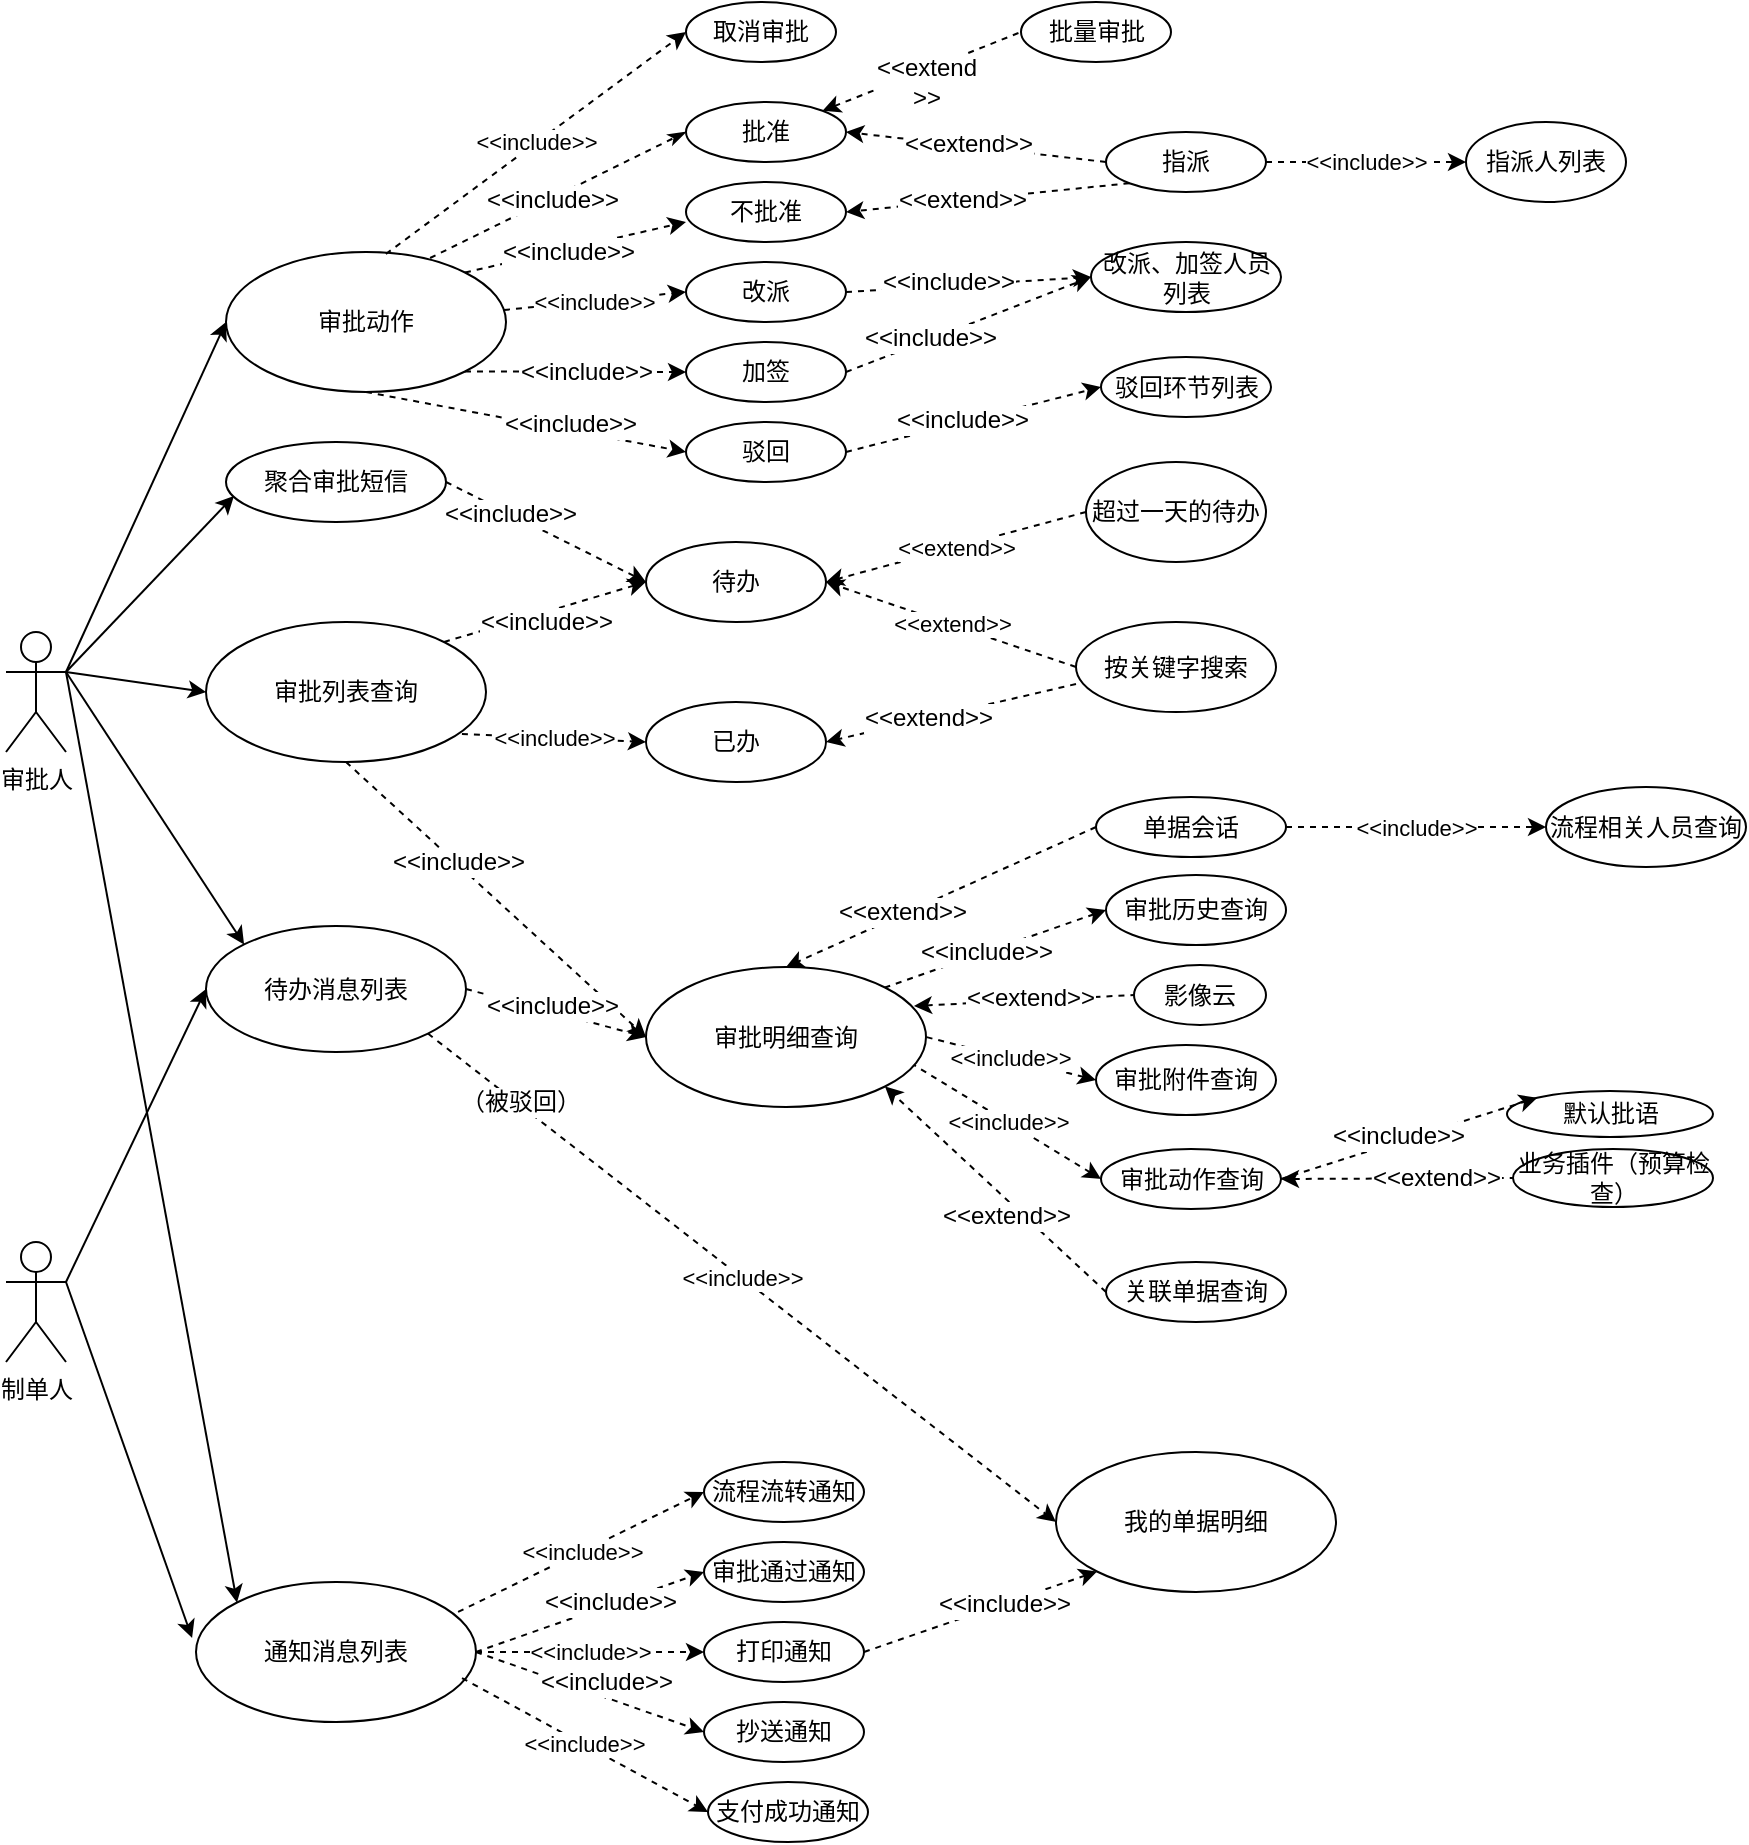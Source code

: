 <mxfile version="10.9.2" type="github"><diagram id="UgguKXTJ0CuWXtZt0lWa" name="ç¬¬ 1 é¡µ"><mxGraphModel dx="871" dy="521" grid="1" gridSize="10" guides="1" tooltips="1" connect="1" arrows="1" fold="1" page="1" pageScale="1" pageWidth="1169" pageHeight="1654" math="0" shadow="0"><root><mxCell id="0"/><mxCell id="1" parent="0"/><mxCell id="1ihIOpJyxMMIVVrJ6Hi1-26" value="审批人" style="shape=umlActor;verticalLabelPosition=bottom;labelBackgroundColor=#ffffff;verticalAlign=top;html=1;" parent="1" vertex="1"><mxGeometry x="215" y="525" width="30" height="60" as="geometry"/></mxCell><mxCell id="1ihIOpJyxMMIVVrJ6Hi1-27" value="审批动作&lt;br&gt;" style="ellipse;whiteSpace=wrap;html=1;" parent="1" vertex="1"><mxGeometry x="325" y="335" width="140" height="70" as="geometry"/></mxCell><mxCell id="1ihIOpJyxMMIVVrJ6Hi1-32" value="批准&lt;br&gt;" style="ellipse;whiteSpace=wrap;html=1;" parent="1" vertex="1"><mxGeometry x="555" y="260" width="80" height="30" as="geometry"/></mxCell><mxCell id="1ihIOpJyxMMIVVrJ6Hi1-36" value="不批准&lt;br&gt;" style="ellipse;whiteSpace=wrap;html=1;" parent="1" vertex="1"><mxGeometry x="555" y="300" width="80" height="30" as="geometry"/></mxCell><mxCell id="1ihIOpJyxMMIVVrJ6Hi1-37" value="改派&lt;br&gt;" style="ellipse;whiteSpace=wrap;html=1;" parent="1" vertex="1"><mxGeometry x="555" y="340" width="80" height="30" as="geometry"/></mxCell><mxCell id="1ihIOpJyxMMIVVrJ6Hi1-38" value="加签&lt;br&gt;" style="ellipse;whiteSpace=wrap;html=1;" parent="1" vertex="1"><mxGeometry x="555" y="380" width="80" height="30" as="geometry"/></mxCell><mxCell id="1ihIOpJyxMMIVVrJ6Hi1-39" value="驳回&lt;br&gt;" style="ellipse;whiteSpace=wrap;html=1;" parent="1" vertex="1"><mxGeometry x="555" y="420" width="80" height="30" as="geometry"/></mxCell><mxCell id="1ihIOpJyxMMIVVrJ6Hi1-46" value="" style="endArrow=classic;html=1;strokeColor=#000000;entryX=0;entryY=0.5;entryDx=0;entryDy=0;exitX=1;exitY=0.333;exitDx=0;exitDy=0;exitPerimeter=0;" parent="1" source="1ihIOpJyxMMIVVrJ6Hi1-26" target="1ihIOpJyxMMIVVrJ6Hi1-27" edge="1"><mxGeometry width="50" height="50" relative="1" as="geometry"><mxPoint x="245" y="450" as="sourcePoint"/><mxPoint x="345" y="340" as="targetPoint"/></mxGeometry></mxCell><mxCell id="1ihIOpJyxMMIVVrJ6Hi1-48" value="" style="endArrow=classicThin;dashed=1;html=1;strokeColor=#000000;exitX=0.729;exitY=0.043;exitDx=0;exitDy=0;exitPerimeter=0;entryX=0;entryY=0.5;entryDx=0;entryDy=0;endFill=1;" parent="1" source="1ihIOpJyxMMIVVrJ6Hi1-27" target="1ihIOpJyxMMIVVrJ6Hi1-32" edge="1"><mxGeometry width="50" height="50" relative="1" as="geometry"><mxPoint x="485" y="325" as="sourcePoint"/><mxPoint x="535" y="275" as="targetPoint"/></mxGeometry></mxCell><mxCell id="1ihIOpJyxMMIVVrJ6Hi1-49" value="&amp;lt;&amp;lt;include&amp;gt;&amp;gt;" style="text;html=1;resizable=0;points=[];align=center;verticalAlign=middle;labelBackgroundColor=#ffffff;" parent="1ihIOpJyxMMIVVrJ6Hi1-48" vertex="1" connectable="0"><mxGeometry x="-0.054" y="-1" relative="1" as="geometry"><mxPoint as="offset"/></mxGeometry></mxCell><mxCell id="1ihIOpJyxMMIVVrJ6Hi1-53" value="" style="endArrow=classic;dashed=1;html=1;strokeColor=#000000;exitX=1;exitY=0;exitDx=0;exitDy=0;endFill=1;" parent="1" source="1ihIOpJyxMMIVVrJ6Hi1-27" edge="1"><mxGeometry width="50" height="50" relative="1" as="geometry"><mxPoint x="505" y="370" as="sourcePoint"/><mxPoint x="555" y="320" as="targetPoint"/></mxGeometry></mxCell><mxCell id="1ihIOpJyxMMIVVrJ6Hi1-54" value="&amp;lt;&amp;lt;include&amp;gt;&amp;gt;" style="text;html=1;resizable=0;points=[];align=center;verticalAlign=middle;labelBackgroundColor=#ffffff;" parent="1ihIOpJyxMMIVVrJ6Hi1-53" vertex="1" connectable="0"><mxGeometry x="-0.073" y="-1" relative="1" as="geometry"><mxPoint as="offset"/></mxGeometry></mxCell><mxCell id="1ihIOpJyxMMIVVrJ6Hi1-55" value="&lt;span&gt;&amp;lt;&amp;lt;include&amp;gt;&amp;gt;&lt;/span&gt;" style="endArrow=classic;dashed=1;html=1;strokeColor=#000000;exitX=0.993;exitY=0.414;exitDx=0;exitDy=0;exitPerimeter=0;entryX=0;entryY=0.5;entryDx=0;entryDy=0;entryPerimeter=0;endFill=1;" parent="1" source="1ihIOpJyxMMIVVrJ6Hi1-27" target="1ihIOpJyxMMIVVrJ6Hi1-37" edge="1"><mxGeometry width="50" height="50" relative="1" as="geometry"><mxPoint x="485" y="395" as="sourcePoint"/><mxPoint x="535" y="345" as="targetPoint"/></mxGeometry></mxCell><mxCell id="1ihIOpJyxMMIVVrJ6Hi1-57" value="" style="endArrow=classic;dashed=1;html=1;strokeColor=#000000;exitX=1;exitY=1;exitDx=0;exitDy=0;entryX=0;entryY=0.5;entryDx=0;entryDy=0;endFill=1;" parent="1" source="1ihIOpJyxMMIVVrJ6Hi1-27" target="1ihIOpJyxMMIVVrJ6Hi1-38" edge="1"><mxGeometry width="50" height="50" relative="1" as="geometry"><mxPoint x="485" y="430" as="sourcePoint"/><mxPoint x="535" y="380" as="targetPoint"/></mxGeometry></mxCell><mxCell id="1ihIOpJyxMMIVVrJ6Hi1-58" value="&amp;lt;&amp;lt;include&amp;gt;&amp;gt;" style="text;html=1;resizable=0;points=[];align=center;verticalAlign=middle;labelBackgroundColor=#ffffff;" parent="1ihIOpJyxMMIVVrJ6Hi1-57" vertex="1" connectable="0"><mxGeometry x="0.369" y="4" relative="1" as="geometry"><mxPoint x="-15" y="4" as="offset"/></mxGeometry></mxCell><mxCell id="1ihIOpJyxMMIVVrJ6Hi1-60" value="" style="endArrow=classic;dashed=1;html=1;strokeColor=#000000;exitX=0.5;exitY=1;exitDx=0;exitDy=0;entryX=0;entryY=0.5;entryDx=0;entryDy=0;endFill=1;" parent="1" source="1ihIOpJyxMMIVVrJ6Hi1-27" target="1ihIOpJyxMMIVVrJ6Hi1-39" edge="1"><mxGeometry width="50" height="50" relative="1" as="geometry"><mxPoint x="465" y="470" as="sourcePoint"/><mxPoint x="515" y="420" as="targetPoint"/></mxGeometry></mxCell><mxCell id="1ihIOpJyxMMIVVrJ6Hi1-61" value="&amp;lt;&amp;lt;include&amp;gt;&amp;gt;" style="text;html=1;resizable=0;points=[];align=center;verticalAlign=middle;labelBackgroundColor=#ffffff;" parent="1ihIOpJyxMMIVVrJ6Hi1-60" vertex="1" connectable="0"><mxGeometry x="0.268" y="3" relative="1" as="geometry"><mxPoint as="offset"/></mxGeometry></mxCell><mxCell id="1ihIOpJyxMMIVVrJ6Hi1-62" value="指派&lt;br&gt;" style="ellipse;whiteSpace=wrap;html=1;" parent="1" vertex="1"><mxGeometry x="765" y="275" width="80" height="30" as="geometry"/></mxCell><mxCell id="1ihIOpJyxMMIVVrJ6Hi1-65" value="" style="endArrow=classic;dashed=1;html=1;strokeColor=#000000;entryX=1;entryY=0.5;entryDx=0;entryDy=0;exitX=0;exitY=0.5;exitDx=0;exitDy=0;endFill=1;" parent="1" source="1ihIOpJyxMMIVVrJ6Hi1-62" target="1ihIOpJyxMMIVVrJ6Hi1-32" edge="1"><mxGeometry width="50" height="50" relative="1" as="geometry"><mxPoint x="675" y="330" as="sourcePoint"/><mxPoint x="725" y="280" as="targetPoint"/></mxGeometry></mxCell><mxCell id="1ihIOpJyxMMIVVrJ6Hi1-66" value="&amp;lt;&amp;lt;extend&amp;gt;&amp;gt;" style="text;html=1;resizable=0;points=[];align=center;verticalAlign=middle;labelBackgroundColor=#ffffff;" parent="1ihIOpJyxMMIVVrJ6Hi1-65" vertex="1" connectable="0"><mxGeometry x="0.063" y="-1" relative="1" as="geometry"><mxPoint as="offset"/></mxGeometry></mxCell><mxCell id="1ihIOpJyxMMIVVrJ6Hi1-67" value="" style="endArrow=classic;dashed=1;html=1;strokeColor=#000000;entryX=1;entryY=0.5;entryDx=0;entryDy=0;exitX=0;exitY=1;exitDx=0;exitDy=0;endFill=1;" parent="1" source="1ihIOpJyxMMIVVrJ6Hi1-62" target="1ihIOpJyxMMIVVrJ6Hi1-36" edge="1"><mxGeometry width="50" height="50" relative="1" as="geometry"><mxPoint x="735" y="430" as="sourcePoint"/><mxPoint x="785" y="380" as="targetPoint"/></mxGeometry></mxCell><mxCell id="1ihIOpJyxMMIVVrJ6Hi1-68" value="&amp;lt;&amp;lt;extend&amp;gt;&amp;gt;" style="text;html=1;resizable=0;points=[];align=center;verticalAlign=middle;labelBackgroundColor=#ffffff;" parent="1ihIOpJyxMMIVVrJ6Hi1-67" vertex="1" connectable="0"><mxGeometry x="0.183" relative="1" as="geometry"><mxPoint as="offset"/></mxGeometry></mxCell><mxCell id="1ihIOpJyxMMIVVrJ6Hi1-69" value="审批列表查询" style="ellipse;whiteSpace=wrap;html=1;" parent="1" vertex="1"><mxGeometry x="315" y="520" width="140" height="70" as="geometry"/></mxCell><mxCell id="1ihIOpJyxMMIVVrJ6Hi1-70" value="审批明细查询" style="ellipse;whiteSpace=wrap;html=1;" parent="1" vertex="1"><mxGeometry x="535" y="692.5" width="140" height="70" as="geometry"/></mxCell><mxCell id="1ihIOpJyxMMIVVrJ6Hi1-71" value="审批历史查询" style="ellipse;whiteSpace=wrap;html=1;" parent="1" vertex="1"><mxGeometry x="765" y="646.5" width="90" height="35" as="geometry"/></mxCell><mxCell id="1ihIOpJyxMMIVVrJ6Hi1-72" value="审批附件查询" style="ellipse;whiteSpace=wrap;html=1;" parent="1" vertex="1"><mxGeometry x="760" y="731.5" width="90" height="35" as="geometry"/></mxCell><mxCell id="1ihIOpJyxMMIVVrJ6Hi1-73" value="审批动作查询" style="ellipse;whiteSpace=wrap;html=1;" parent="1" vertex="1"><mxGeometry x="762.5" y="783.5" width="90" height="30" as="geometry"/></mxCell><mxCell id="1ihIOpJyxMMIVVrJ6Hi1-74" value="" style="endArrow=classic;html=1;strokeColor=#000000;entryX=0;entryY=0.5;entryDx=0;entryDy=0;exitX=1;exitY=0.333;exitDx=0;exitDy=0;exitPerimeter=0;" parent="1" source="1ihIOpJyxMMIVVrJ6Hi1-26" target="1ihIOpJyxMMIVVrJ6Hi1-69" edge="1"><mxGeometry width="50" height="50" relative="1" as="geometry"><mxPoint x="245" y="550" as="sourcePoint"/><mxPoint x="315" y="460" as="targetPoint"/></mxGeometry></mxCell><mxCell id="1ihIOpJyxMMIVVrJ6Hi1-77" value="" style="endArrow=none;dashed=1;html=1;strokeColor=#000000;entryX=1;entryY=0;entryDx=0;entryDy=0;exitX=0;exitY=0.5;exitDx=0;exitDy=0;endFill=0;startArrow=classic;startFill=1;" parent="1" source="1ihIOpJyxMMIVVrJ6Hi1-71" target="1ihIOpJyxMMIVVrJ6Hi1-70" edge="1"><mxGeometry width="50" height="50" relative="1" as="geometry"><mxPoint x="705" y="742.5" as="sourcePoint"/><mxPoint x="755" y="692.5" as="targetPoint"/></mxGeometry></mxCell><mxCell id="1ihIOpJyxMMIVVrJ6Hi1-78" value="&amp;lt;&amp;lt;include&amp;gt;&amp;gt;" style="text;html=1;resizable=0;points=[];align=center;verticalAlign=middle;labelBackgroundColor=#ffffff;" parent="1ihIOpJyxMMIVVrJ6Hi1-77" vertex="1" connectable="0"><mxGeometry x="-0.354" y="-1" relative="1" as="geometry"><mxPoint x="-24" y="9" as="offset"/></mxGeometry></mxCell><mxCell id="1ihIOpJyxMMIVVrJ6Hi1-79" value="&amp;lt;&amp;lt;include&amp;gt;&amp;gt;" style="endArrow=none;dashed=1;html=1;strokeColor=#000000;entryX=1;entryY=0.5;entryDx=0;entryDy=0;exitX=0;exitY=0.5;exitDx=0;exitDy=0;endFill=0;startArrow=classic;startFill=1;" parent="1" source="1ihIOpJyxMMIVVrJ6Hi1-72" target="1ihIOpJyxMMIVVrJ6Hi1-70" edge="1"><mxGeometry width="50" height="50" relative="1" as="geometry"><mxPoint x="715" y="822.5" as="sourcePoint"/><mxPoint x="765" y="772.5" as="targetPoint"/></mxGeometry></mxCell><mxCell id="1ihIOpJyxMMIVVrJ6Hi1-80" value="&amp;lt;&amp;lt;include&amp;gt;&amp;gt;" style="endArrow=none;dashed=1;html=1;strokeColor=#000000;entryX=0.957;entryY=0.7;entryDx=0;entryDy=0;entryPerimeter=0;exitX=0;exitY=0.5;exitDx=0;exitDy=0;endFill=0;startArrow=classic;startFill=1;" parent="1" source="1ihIOpJyxMMIVVrJ6Hi1-73" target="1ihIOpJyxMMIVVrJ6Hi1-70" edge="1"><mxGeometry width="50" height="50" relative="1" as="geometry"><mxPoint x="685" y="812.5" as="sourcePoint"/><mxPoint x="735" y="762.5" as="targetPoint"/></mxGeometry></mxCell><mxCell id="1ihIOpJyxMMIVVrJ6Hi1-81" value="待办" style="ellipse;whiteSpace=wrap;html=1;" parent="1" vertex="1"><mxGeometry x="535" y="480" width="90" height="40" as="geometry"/></mxCell><mxCell id="1ihIOpJyxMMIVVrJ6Hi1-82" value="已办" style="ellipse;whiteSpace=wrap;html=1;" parent="1" vertex="1"><mxGeometry x="535" y="560" width="90" height="40" as="geometry"/></mxCell><mxCell id="1ihIOpJyxMMIVVrJ6Hi1-84" value="" style="endArrow=classic;dashed=1;html=1;strokeColor=#000000;entryX=0;entryY=0.5;entryDx=0;entryDy=0;endFill=1;" parent="1" target="1ihIOpJyxMMIVVrJ6Hi1-81" edge="1"><mxGeometry width="50" height="50" relative="1" as="geometry"><mxPoint x="434" y="530" as="sourcePoint"/><mxPoint x="515" y="510" as="targetPoint"/></mxGeometry></mxCell><mxCell id="1ihIOpJyxMMIVVrJ6Hi1-85" value="&amp;lt;&amp;lt;include&amp;gt;&amp;gt;" style="text;html=1;resizable=0;points=[];align=center;verticalAlign=middle;labelBackgroundColor=#ffffff;" parent="1ihIOpJyxMMIVVrJ6Hi1-84" vertex="1" connectable="0"><mxGeometry x="0.207" relative="1" as="geometry"><mxPoint x="-10.5" y="8" as="offset"/></mxGeometry></mxCell><mxCell id="1ihIOpJyxMMIVVrJ6Hi1-86" value="&amp;lt;&amp;lt;include&amp;gt;&amp;gt;" style="endArrow=classic;dashed=1;html=1;strokeColor=#000000;entryX=0;entryY=0.5;entryDx=0;entryDy=0;exitX=0.914;exitY=0.8;exitDx=0;exitDy=0;exitPerimeter=0;endFill=1;" parent="1" source="1ihIOpJyxMMIVVrJ6Hi1-69" target="1ihIOpJyxMMIVVrJ6Hi1-82" edge="1"><mxGeometry width="50" height="50" relative="1" as="geometry"><mxPoint x="455" y="620" as="sourcePoint"/><mxPoint x="505" y="570" as="targetPoint"/></mxGeometry></mxCell><mxCell id="1ihIOpJyxMMIVVrJ6Hi1-87" value="超过一天的待办" style="ellipse;whiteSpace=wrap;html=1;" parent="1" vertex="1"><mxGeometry x="755" y="440" width="90" height="50" as="geometry"/></mxCell><mxCell id="1ihIOpJyxMMIVVrJ6Hi1-88" value="&amp;lt;&amp;lt;extend&amp;gt;&amp;gt;" style="endArrow=classic;dashed=1;html=1;strokeColor=#000000;entryX=1;entryY=0.5;entryDx=0;entryDy=0;exitX=0;exitY=0.5;exitDx=0;exitDy=0;endFill=1;" parent="1" source="1ihIOpJyxMMIVVrJ6Hi1-87" target="1ihIOpJyxMMIVVrJ6Hi1-81" edge="1"><mxGeometry width="50" height="50" relative="1" as="geometry"><mxPoint x="635" y="530" as="sourcePoint"/><mxPoint x="685" y="480" as="targetPoint"/></mxGeometry></mxCell><mxCell id="1ihIOpJyxMMIVVrJ6Hi1-89" value="按关键字搜索" style="ellipse;whiteSpace=wrap;html=1;" parent="1" vertex="1"><mxGeometry x="750" y="520" width="100" height="45" as="geometry"/></mxCell><mxCell id="1ihIOpJyxMMIVVrJ6Hi1-90" value="&amp;lt;&amp;lt;extend&amp;gt;&amp;gt;" style="endArrow=classic;dashed=1;html=1;strokeColor=#000000;entryX=1;entryY=0.5;entryDx=0;entryDy=0;exitX=0;exitY=0.5;exitDx=0;exitDy=0;endFill=1;" parent="1" source="1ihIOpJyxMMIVVrJ6Hi1-89" target="1ihIOpJyxMMIVVrJ6Hi1-81" edge="1"><mxGeometry width="50" height="50" relative="1" as="geometry"><mxPoint x="665" y="590" as="sourcePoint"/><mxPoint x="715" y="540" as="targetPoint"/></mxGeometry></mxCell><mxCell id="1ihIOpJyxMMIVVrJ6Hi1-91" value="" style="endArrow=classic;dashed=1;html=1;strokeColor=#000000;entryX=1;entryY=0.5;entryDx=0;entryDy=0;exitX=0;exitY=0.689;exitDx=0;exitDy=0;exitPerimeter=0;endFill=1;" parent="1" source="1ihIOpJyxMMIVVrJ6Hi1-89" target="1ihIOpJyxMMIVVrJ6Hi1-82" edge="1"><mxGeometry width="50" height="50" relative="1" as="geometry"><mxPoint x="675" y="610" as="sourcePoint"/><mxPoint x="725" y="560" as="targetPoint"/></mxGeometry></mxCell><mxCell id="1ihIOpJyxMMIVVrJ6Hi1-92" value="&amp;lt;&amp;lt;extend&amp;gt;&amp;gt;" style="text;html=1;resizable=0;points=[];align=center;verticalAlign=middle;labelBackgroundColor=#ffffff;" parent="1ihIOpJyxMMIVVrJ6Hi1-91" vertex="1" connectable="0"><mxGeometry x="0.195" y="-1" relative="1" as="geometry"><mxPoint as="offset"/></mxGeometry></mxCell><mxCell id="1ihIOpJyxMMIVVrJ6Hi1-93" value="关联单据查询" style="ellipse;whiteSpace=wrap;html=1;" parent="1" vertex="1"><mxGeometry x="765" y="840" width="90" height="30" as="geometry"/></mxCell><mxCell id="1ihIOpJyxMMIVVrJ6Hi1-94" value="" style="endArrow=classic;dashed=1;html=1;strokeColor=#000000;entryX=1;entryY=1;entryDx=0;entryDy=0;exitX=0;exitY=0.5;exitDx=0;exitDy=0;endFill=1;" parent="1" source="1ihIOpJyxMMIVVrJ6Hi1-93" target="1ihIOpJyxMMIVVrJ6Hi1-70" edge="1"><mxGeometry width="50" height="50" relative="1" as="geometry"><mxPoint x="675" y="827.5" as="sourcePoint"/><mxPoint x="725" y="777.5" as="targetPoint"/></mxGeometry></mxCell><mxCell id="1ihIOpJyxMMIVVrJ6Hi1-95" value="&amp;lt;&amp;lt;extend&amp;gt;&amp;gt;" style="text;html=1;resizable=0;points=[];align=center;verticalAlign=middle;labelBackgroundColor=#ffffff;" parent="1ihIOpJyxMMIVVrJ6Hi1-94" vertex="1" connectable="0"><mxGeometry x="-0.39" relative="1" as="geometry"><mxPoint x="-16.5" y="-7" as="offset"/></mxGeometry></mxCell><mxCell id="1ihIOpJyxMMIVVrJ6Hi1-96" value="单据会话" style="ellipse;whiteSpace=wrap;html=1;" parent="1" vertex="1"><mxGeometry x="760" y="607.5" width="95" height="30" as="geometry"/></mxCell><mxCell id="1ihIOpJyxMMIVVrJ6Hi1-97" value="" style="endArrow=classic;dashed=1;html=1;strokeColor=#000000;entryX=0.5;entryY=0;entryDx=0;entryDy=0;exitX=0;exitY=0.5;exitDx=0;exitDy=0;endFill=1;" parent="1" source="1ihIOpJyxMMIVVrJ6Hi1-96" target="1ihIOpJyxMMIVVrJ6Hi1-70" edge="1"><mxGeometry width="50" height="50" relative="1" as="geometry"><mxPoint x="675" y="657.5" as="sourcePoint"/><mxPoint x="725" y="607.5" as="targetPoint"/></mxGeometry></mxCell><mxCell id="1ihIOpJyxMMIVVrJ6Hi1-98" value="&amp;lt;&amp;lt;extend&amp;gt;&amp;gt;" style="text;html=1;resizable=0;points=[];align=center;verticalAlign=middle;labelBackgroundColor=#ffffff;" parent="1ihIOpJyxMMIVVrJ6Hi1-97" vertex="1" connectable="0"><mxGeometry x="0.248" y="-1" relative="1" as="geometry"><mxPoint as="offset"/></mxGeometry></mxCell><mxCell id="1ihIOpJyxMMIVVrJ6Hi1-99" value="制单人" style="shape=umlActor;verticalLabelPosition=bottom;labelBackgroundColor=#ffffff;verticalAlign=top;html=1;" parent="1" vertex="1"><mxGeometry x="215" y="830" width="30" height="60" as="geometry"/></mxCell><mxCell id="1ihIOpJyxMMIVVrJ6Hi1-100" value="待办消息列表" style="ellipse;whiteSpace=wrap;html=1;" parent="1" vertex="1"><mxGeometry x="315" y="672" width="130" height="63" as="geometry"/></mxCell><mxCell id="1ihIOpJyxMMIVVrJ6Hi1-101" value="" style="endArrow=classic;html=1;strokeColor=#000000;entryX=0;entryY=0;entryDx=0;entryDy=0;exitX=1;exitY=0.333;exitDx=0;exitDy=0;exitPerimeter=0;" parent="1" source="1ihIOpJyxMMIVVrJ6Hi1-26" target="1ihIOpJyxMMIVVrJ6Hi1-100" edge="1"><mxGeometry width="50" height="50" relative="1" as="geometry"><mxPoint x="275" y="640" as="sourcePoint"/><mxPoint x="325" y="590" as="targetPoint"/></mxGeometry></mxCell><mxCell id="1ihIOpJyxMMIVVrJ6Hi1-102" value="通知消息列表" style="ellipse;whiteSpace=wrap;html=1;" parent="1" vertex="1"><mxGeometry x="310" y="1000" width="140" height="70" as="geometry"/></mxCell><mxCell id="1ihIOpJyxMMIVVrJ6Hi1-105" value="" style="endArrow=classic;dashed=1;html=1;strokeColor=#000000;entryX=0;entryY=0.5;entryDx=0;entryDy=0;exitX=0.5;exitY=1;exitDx=0;exitDy=0;endFill=1;" parent="1" source="1ihIOpJyxMMIVVrJ6Hi1-69" target="1ihIOpJyxMMIVVrJ6Hi1-70" edge="1"><mxGeometry width="50" height="50" relative="1" as="geometry"><mxPoint x="425" y="700" as="sourcePoint"/><mxPoint x="475" y="650" as="targetPoint"/></mxGeometry></mxCell><mxCell id="1ihIOpJyxMMIVVrJ6Hi1-107" value="&amp;lt;&amp;lt;include&amp;gt;&amp;gt;" style="text;html=1;resizable=0;points=[];align=center;verticalAlign=middle;labelBackgroundColor=#ffffff;" parent="1ihIOpJyxMMIVVrJ6Hi1-105" vertex="1" connectable="0"><mxGeometry x="-0.263" y="1" relative="1" as="geometry"><mxPoint as="offset"/></mxGeometry></mxCell><mxCell id="1ihIOpJyxMMIVVrJ6Hi1-106" value="" style="endArrow=classic;dashed=1;html=1;strokeColor=#000000;entryX=0;entryY=0.5;entryDx=0;entryDy=0;exitX=1;exitY=0.5;exitDx=0;exitDy=0;endFill=1;" parent="1" source="1ihIOpJyxMMIVVrJ6Hi1-100" target="1ihIOpJyxMMIVVrJ6Hi1-70" edge="1"><mxGeometry width="50" height="50" relative="1" as="geometry"><mxPoint x="385" y="720" as="sourcePoint"/><mxPoint x="435" y="670" as="targetPoint"/></mxGeometry></mxCell><mxCell id="1ihIOpJyxMMIVVrJ6Hi1-108" value="&amp;lt;&amp;lt;include&amp;gt;&amp;gt;" style="text;html=1;resizable=0;points=[];align=center;verticalAlign=middle;labelBackgroundColor=#ffffff;" parent="1ihIOpJyxMMIVVrJ6Hi1-106" vertex="1" connectable="0"><mxGeometry x="-0.063" y="3" relative="1" as="geometry"><mxPoint as="offset"/></mxGeometry></mxCell><mxCell id="1ihIOpJyxMMIVVrJ6Hi1-109" value="" style="endArrow=classic;html=1;strokeColor=#000000;entryX=0;entryY=0.5;entryDx=0;entryDy=0;exitX=1;exitY=0.333;exitDx=0;exitDy=0;exitPerimeter=0;" parent="1" source="1ihIOpJyxMMIVVrJ6Hi1-99" target="1ihIOpJyxMMIVVrJ6Hi1-100" edge="1"><mxGeometry width="50" height="50" relative="1" as="geometry"><mxPoint x="265" y="850" as="sourcePoint"/><mxPoint x="315" y="800" as="targetPoint"/></mxGeometry></mxCell><mxCell id="1ihIOpJyxMMIVVrJ6Hi1-110" value="" style="endArrow=classic;html=1;strokeColor=#000000;entryX=-0.014;entryY=0.4;entryDx=0;entryDy=0;entryPerimeter=0;exitX=1;exitY=0.333;exitDx=0;exitDy=0;exitPerimeter=0;" parent="1" source="1ihIOpJyxMMIVVrJ6Hi1-99" target="1ihIOpJyxMMIVVrJ6Hi1-102" edge="1"><mxGeometry width="50" height="50" relative="1" as="geometry"><mxPoint x="265" y="890" as="sourcePoint"/><mxPoint x="315" y="840" as="targetPoint"/></mxGeometry></mxCell><mxCell id="1ihIOpJyxMMIVVrJ6Hi1-111" value="流程流转通知" style="ellipse;whiteSpace=wrap;html=1;" parent="1" vertex="1"><mxGeometry x="564" y="940" width="80" height="30" as="geometry"/></mxCell><mxCell id="1ihIOpJyxMMIVVrJ6Hi1-116" value="审批通过通知" style="ellipse;whiteSpace=wrap;html=1;" parent="1" vertex="1"><mxGeometry x="564" y="980" width="80" height="30" as="geometry"/></mxCell><mxCell id="1ihIOpJyxMMIVVrJ6Hi1-117" value="打印通知" style="ellipse;whiteSpace=wrap;html=1;" parent="1" vertex="1"><mxGeometry x="564" y="1020" width="80" height="30" as="geometry"/></mxCell><mxCell id="1ihIOpJyxMMIVVrJ6Hi1-118" value="抄送通知" style="ellipse;whiteSpace=wrap;html=1;" parent="1" vertex="1"><mxGeometry x="564" y="1060" width="80" height="30" as="geometry"/></mxCell><mxCell id="1ihIOpJyxMMIVVrJ6Hi1-119" value="支付成功通知" style="ellipse;whiteSpace=wrap;html=1;" parent="1" vertex="1"><mxGeometry x="566" y="1100" width="80" height="30" as="geometry"/></mxCell><mxCell id="1ihIOpJyxMMIVVrJ6Hi1-120" value="我的单据明细" style="ellipse;whiteSpace=wrap;html=1;" parent="1" vertex="1"><mxGeometry x="740" y="935" width="140" height="70" as="geometry"/></mxCell><mxCell id="1ihIOpJyxMMIVVrJ6Hi1-121" value="&amp;lt;&amp;lt;include&amp;gt;&amp;gt;" style="endArrow=classic;dashed=1;html=1;strokeColor=#000000;entryX=0;entryY=0.5;entryDx=0;entryDy=0;exitX=1;exitY=1;exitDx=0;exitDy=0;endFill=1;" parent="1" source="1ihIOpJyxMMIVVrJ6Hi1-100" target="1ihIOpJyxMMIVVrJ6Hi1-120" edge="1"><mxGeometry width="50" height="50" relative="1" as="geometry"><mxPoint x="445" y="860" as="sourcePoint"/><mxPoint x="495" y="810" as="targetPoint"/></mxGeometry></mxCell><mxCell id="1ihIOpJyxMMIVVrJ6Hi1-131" value="（被驳回）" style="text;html=1;resizable=0;points=[];align=center;verticalAlign=middle;labelBackgroundColor=#ffffff;" parent="1ihIOpJyxMMIVVrJ6Hi1-121" vertex="1" connectable="0"><mxGeometry x="-0.788" relative="1" as="geometry"><mxPoint x="13" y="8.5" as="offset"/></mxGeometry></mxCell><mxCell id="1ihIOpJyxMMIVVrJ6Hi1-122" value="&amp;lt;&amp;lt;include&amp;gt;&amp;gt;" style="endArrow=classic;dashed=1;html=1;strokeColor=#000000;entryX=0;entryY=0.5;entryDx=0;entryDy=0;exitX=0.936;exitY=0.214;exitDx=0;exitDy=0;exitPerimeter=0;endFill=1;" parent="1" source="1ihIOpJyxMMIVVrJ6Hi1-102" target="1ihIOpJyxMMIVVrJ6Hi1-111" edge="1"><mxGeometry width="50" height="50" relative="1" as="geometry"><mxPoint x="475" y="1030" as="sourcePoint"/><mxPoint x="525" y="980" as="targetPoint"/></mxGeometry></mxCell><mxCell id="1ihIOpJyxMMIVVrJ6Hi1-123" value="" style="endArrow=classic;dashed=1;html=1;strokeColor=#000000;entryX=0;entryY=0.5;entryDx=0;entryDy=0;exitX=1;exitY=0.5;exitDx=0;exitDy=0;endFill=1;" parent="1" source="1ihIOpJyxMMIVVrJ6Hi1-102" target="1ihIOpJyxMMIVVrJ6Hi1-116" edge="1"><mxGeometry width="50" height="50" relative="1" as="geometry"><mxPoint x="495" y="1060" as="sourcePoint"/><mxPoint x="545" y="1010" as="targetPoint"/></mxGeometry></mxCell><mxCell id="1ihIOpJyxMMIVVrJ6Hi1-124" value="&amp;lt;&amp;lt;include&amp;gt;&amp;gt;" style="text;html=1;resizable=0;points=[];align=center;verticalAlign=middle;labelBackgroundColor=#ffffff;" parent="1ihIOpJyxMMIVVrJ6Hi1-123" vertex="1" connectable="0"><mxGeometry x="0.184" y="1" relative="1" as="geometry"><mxPoint y="-1" as="offset"/></mxGeometry></mxCell><mxCell id="1ihIOpJyxMMIVVrJ6Hi1-125" value="&amp;lt;&amp;lt;include&amp;gt;&amp;gt;" style="endArrow=classic;dashed=1;html=1;strokeColor=#000000;entryX=0;entryY=0.5;entryDx=0;entryDy=0;exitX=1;exitY=0.5;exitDx=0;exitDy=0;endFill=1;" parent="1" source="1ihIOpJyxMMIVVrJ6Hi1-102" target="1ihIOpJyxMMIVVrJ6Hi1-117" edge="1"><mxGeometry width="50" height="50" relative="1" as="geometry"><mxPoint x="485" y="1080" as="sourcePoint"/><mxPoint x="535" y="1030" as="targetPoint"/></mxGeometry></mxCell><mxCell id="1ihIOpJyxMMIVVrJ6Hi1-126" value="" style="endArrow=classic;dashed=1;html=1;strokeColor=#000000;entryX=0;entryY=0.5;entryDx=0;entryDy=0;exitX=1;exitY=0.5;exitDx=0;exitDy=0;endFill=1;" parent="1" source="1ihIOpJyxMMIVVrJ6Hi1-102" target="1ihIOpJyxMMIVVrJ6Hi1-118" edge="1"><mxGeometry width="50" height="50" relative="1" as="geometry"><mxPoint x="475" y="1110" as="sourcePoint"/><mxPoint x="525" y="1060" as="targetPoint"/></mxGeometry></mxCell><mxCell id="1ihIOpJyxMMIVVrJ6Hi1-127" value="&amp;lt;&amp;lt;include&amp;gt;&amp;gt;" style="text;html=1;resizable=0;points=[];align=center;verticalAlign=middle;labelBackgroundColor=#ffffff;" parent="1ihIOpJyxMMIVVrJ6Hi1-126" vertex="1" connectable="0"><mxGeometry x="0.423" y="3" relative="1" as="geometry"><mxPoint x="-17" y="-10.5" as="offset"/></mxGeometry></mxCell><mxCell id="1ihIOpJyxMMIVVrJ6Hi1-128" value="&amp;lt;&amp;lt;include&amp;gt;&amp;gt;" style="endArrow=classic;dashed=1;html=1;strokeColor=#000000;entryX=0;entryY=0.5;entryDx=0;entryDy=0;exitX=0.95;exitY=0.686;exitDx=0;exitDy=0;exitPerimeter=0;endFill=1;" parent="1" source="1ihIOpJyxMMIVVrJ6Hi1-102" target="1ihIOpJyxMMIVVrJ6Hi1-119" edge="1"><mxGeometry width="50" height="50" relative="1" as="geometry"><mxPoint x="465" y="1120" as="sourcePoint"/><mxPoint x="515" y="1070" as="targetPoint"/></mxGeometry></mxCell><mxCell id="1ihIOpJyxMMIVVrJ6Hi1-129" value="" style="endArrow=classic;dashed=1;html=1;strokeColor=#000000;entryX=0;entryY=1;entryDx=0;entryDy=0;exitX=1;exitY=0.5;exitDx=0;exitDy=0;endFill=1;" parent="1" source="1ihIOpJyxMMIVVrJ6Hi1-117" target="1ihIOpJyxMMIVVrJ6Hi1-120" edge="1"><mxGeometry width="50" height="50" relative="1" as="geometry"><mxPoint x="705" y="1060" as="sourcePoint"/><mxPoint x="755" y="1010" as="targetPoint"/></mxGeometry></mxCell><mxCell id="1ihIOpJyxMMIVVrJ6Hi1-130" value="&amp;lt;&amp;lt;include&amp;gt;&amp;gt;" style="text;html=1;resizable=0;points=[];align=center;verticalAlign=middle;labelBackgroundColor=#ffffff;" parent="1ihIOpJyxMMIVVrJ6Hi1-129" vertex="1" connectable="0"><mxGeometry x="0.199" relative="1" as="geometry"><mxPoint as="offset"/></mxGeometry></mxCell><mxCell id="1ihIOpJyxMMIVVrJ6Hi1-132" value="" style="endArrow=classic;html=1;strokeColor=#000000;entryX=0;entryY=0;entryDx=0;entryDy=0;exitX=1;exitY=0.333;exitDx=0;exitDy=0;exitPerimeter=0;" parent="1" source="1ihIOpJyxMMIVVrJ6Hi1-26" target="1ihIOpJyxMMIVVrJ6Hi1-102" edge="1"><mxGeometry width="50" height="50" relative="1" as="geometry"><mxPoint x="225" y="740" as="sourcePoint"/><mxPoint x="275" y="690" as="targetPoint"/></mxGeometry></mxCell><mxCell id="1ihIOpJyxMMIVVrJ6Hi1-133" value="指派人列表" style="ellipse;whiteSpace=wrap;html=1;" parent="1" vertex="1"><mxGeometry x="945" y="270" width="80" height="40" as="geometry"/></mxCell><mxCell id="1ihIOpJyxMMIVVrJ6Hi1-134" value="&amp;lt;&amp;lt;include&amp;gt;&amp;gt;" style="endArrow=classic;dashed=1;html=1;strokeColor=#000000;entryX=0;entryY=0.5;entryDx=0;entryDy=0;exitX=1;exitY=0.5;exitDx=0;exitDy=0;endFill=1;" parent="1" source="1ihIOpJyxMMIVVrJ6Hi1-62" target="1ihIOpJyxMMIVVrJ6Hi1-133" edge="1"><mxGeometry width="50" height="50" relative="1" as="geometry"><mxPoint x="865" y="320" as="sourcePoint"/><mxPoint x="915" y="270" as="targetPoint"/></mxGeometry></mxCell><mxCell id="1ihIOpJyxMMIVVrJ6Hi1-135" value="改派、加签人员列表" style="ellipse;whiteSpace=wrap;html=1;" parent="1" vertex="1"><mxGeometry x="757.5" y="330" width="95" height="35" as="geometry"/></mxCell><mxCell id="1ihIOpJyxMMIVVrJ6Hi1-136" value="" style="endArrow=classic;dashed=1;html=1;strokeColor=#000000;entryX=0;entryY=0.5;entryDx=0;entryDy=0;exitX=1;exitY=0.5;exitDx=0;exitDy=0;endFill=1;" parent="1" source="1ihIOpJyxMMIVVrJ6Hi1-37" target="1ihIOpJyxMMIVVrJ6Hi1-135" edge="1"><mxGeometry width="50" height="50" relative="1" as="geometry"><mxPoint x="675" y="390" as="sourcePoint"/><mxPoint x="725" y="340" as="targetPoint"/></mxGeometry></mxCell><mxCell id="1ihIOpJyxMMIVVrJ6Hi1-140" value="&amp;lt;&amp;lt;include&amp;gt;&amp;gt;" style="text;html=1;resizable=0;points=[];align=center;verticalAlign=middle;labelBackgroundColor=#ffffff;" parent="1ihIOpJyxMMIVVrJ6Hi1-136" vertex="1" connectable="0"><mxGeometry x="-0.169" y="2" relative="1" as="geometry"><mxPoint as="offset"/></mxGeometry></mxCell><mxCell id="1ihIOpJyxMMIVVrJ6Hi1-137" value="" style="endArrow=classic;dashed=1;html=1;strokeColor=#000000;entryX=0;entryY=0.5;entryDx=0;entryDy=0;exitX=1;exitY=0.5;exitDx=0;exitDy=0;endFill=1;" parent="1" source="1ihIOpJyxMMIVVrJ6Hi1-38" target="1ihIOpJyxMMIVVrJ6Hi1-135" edge="1"><mxGeometry width="50" height="50" relative="1" as="geometry"><mxPoint x="675" y="420" as="sourcePoint"/><mxPoint x="725" y="370" as="targetPoint"/></mxGeometry></mxCell><mxCell id="1ihIOpJyxMMIVVrJ6Hi1-141" value="&amp;lt;&amp;lt;include&amp;gt;&amp;gt;" style="text;html=1;resizable=0;points=[];align=center;verticalAlign=middle;labelBackgroundColor=#ffffff;" parent="1ihIOpJyxMMIVVrJ6Hi1-137" vertex="1" connectable="0"><mxGeometry x="-0.292" y="1" relative="1" as="geometry"><mxPoint x="-1" as="offset"/></mxGeometry></mxCell><mxCell id="1ihIOpJyxMMIVVrJ6Hi1-138" value="驳回环节列表" style="ellipse;whiteSpace=wrap;html=1;" parent="1" vertex="1"><mxGeometry x="762.5" y="387.5" width="85" height="30" as="geometry"/></mxCell><mxCell id="1ihIOpJyxMMIVVrJ6Hi1-139" value="" style="endArrow=classic;dashed=1;html=1;strokeColor=#000000;entryX=0;entryY=0.5;entryDx=0;entryDy=0;exitX=1;exitY=0.5;exitDx=0;exitDy=0;endFill=1;" parent="1" source="1ihIOpJyxMMIVVrJ6Hi1-39" target="1ihIOpJyxMMIVVrJ6Hi1-138" edge="1"><mxGeometry width="50" height="50" relative="1" as="geometry"><mxPoint x="675" y="450" as="sourcePoint"/><mxPoint x="725" y="400" as="targetPoint"/></mxGeometry></mxCell><mxCell id="1ihIOpJyxMMIVVrJ6Hi1-142" value="&amp;lt;&amp;lt;include&amp;gt;&amp;gt;" style="text;html=1;resizable=0;points=[];align=center;verticalAlign=middle;labelBackgroundColor=#ffffff;" parent="1ihIOpJyxMMIVVrJ6Hi1-139" vertex="1" connectable="0"><mxGeometry x="-0.088" y="1" relative="1" as="geometry"><mxPoint as="offset"/></mxGeometry></mxCell><mxCell id="1ihIOpJyxMMIVVrJ6Hi1-143" value="默认批语" style="ellipse;whiteSpace=wrap;html=1;" parent="1" vertex="1"><mxGeometry x="965.5" y="754.5" width="103" height="23" as="geometry"/></mxCell><mxCell id="1ihIOpJyxMMIVVrJ6Hi1-144" value="业务插件（预算检查）" style="ellipse;whiteSpace=wrap;html=1;" parent="1" vertex="1"><mxGeometry x="968.5" y="783.5" width="100" height="29" as="geometry"/></mxCell><mxCell id="1ihIOpJyxMMIVVrJ6Hi1-145" value="" style="endArrow=classic;dashed=1;html=1;strokeColor=#000000;entryX=0;entryY=0;entryDx=0;entryDy=0;exitX=1;exitY=0.5;exitDx=0;exitDy=0;endFill=1;" parent="1" source="1ihIOpJyxMMIVVrJ6Hi1-73" target="1ihIOpJyxMMIVVrJ6Hi1-143" edge="1"><mxGeometry width="50" height="50" relative="1" as="geometry"><mxPoint x="850" y="780" as="sourcePoint"/><mxPoint x="900" y="730" as="targetPoint"/></mxGeometry></mxCell><mxCell id="1ihIOpJyxMMIVVrJ6Hi1-147" value="&amp;lt;&amp;lt;include&amp;gt;&amp;gt;" style="text;html=1;resizable=0;points=[];align=center;verticalAlign=middle;labelBackgroundColor=#ffffff;" parent="1ihIOpJyxMMIVVrJ6Hi1-145" vertex="1" connectable="0"><mxGeometry x="-0.07" y="3" relative="1" as="geometry"><mxPoint as="offset"/></mxGeometry></mxCell><mxCell id="1ihIOpJyxMMIVVrJ6Hi1-146" value="" style="endArrow=none;dashed=1;html=1;strokeColor=#000000;entryX=0;entryY=0.5;entryDx=0;entryDy=0;exitX=1;exitY=0.5;exitDx=0;exitDy=0;startArrow=classic;startFill=1;" parent="1" source="1ihIOpJyxMMIVVrJ6Hi1-73" target="1ihIOpJyxMMIVVrJ6Hi1-144" edge="1"><mxGeometry width="50" height="50" relative="1" as="geometry"><mxPoint x="860" y="830" as="sourcePoint"/><mxPoint x="910" y="780" as="targetPoint"/></mxGeometry></mxCell><mxCell id="1ihIOpJyxMMIVVrJ6Hi1-148" value="&amp;lt;&amp;lt;extend&amp;gt;&amp;gt;" style="text;html=1;resizable=0;points=[];align=center;verticalAlign=middle;labelBackgroundColor=#ffffff;" parent="1ihIOpJyxMMIVVrJ6Hi1-146" vertex="1" connectable="0"><mxGeometry x="-0.201" y="2" relative="1" as="geometry"><mxPoint x="31" y="1.5" as="offset"/></mxGeometry></mxCell><mxCell id="1ihIOpJyxMMIVVrJ6Hi1-150" value="影像云" style="ellipse;whiteSpace=wrap;html=1;" parent="1" vertex="1"><mxGeometry x="779" y="691.5" width="66" height="30" as="geometry"/></mxCell><mxCell id="1ihIOpJyxMMIVVrJ6Hi1-151" value="" style="endArrow=none;dashed=1;html=1;strokeColor=#000000;exitX=0.957;exitY=0.279;exitDx=0;exitDy=0;exitPerimeter=0;entryX=0;entryY=0.5;entryDx=0;entryDy=0;startArrow=classic;startFill=1;" parent="1" source="1ihIOpJyxMMIVVrJ6Hi1-70" target="1ihIOpJyxMMIVVrJ6Hi1-150" edge="1"><mxGeometry width="50" height="50" relative="1" as="geometry"><mxPoint x="720" y="740" as="sourcePoint"/><mxPoint x="770" y="690" as="targetPoint"/></mxGeometry></mxCell><mxCell id="1ihIOpJyxMMIVVrJ6Hi1-152" value="&amp;lt;&amp;lt;extend&amp;gt;&amp;gt;" style="text;html=1;resizable=0;points=[];align=center;verticalAlign=middle;labelBackgroundColor=#ffffff;" parent="1ihIOpJyxMMIVVrJ6Hi1-151" vertex="1" connectable="0"><mxGeometry x="0.056" y="1" relative="1" as="geometry"><mxPoint as="offset"/></mxGeometry></mxCell><mxCell id="1ihIOpJyxMMIVVrJ6Hi1-153" value="流程相关人员查询" style="ellipse;whiteSpace=wrap;html=1;" parent="1" vertex="1"><mxGeometry x="985" y="602.5" width="100" height="40" as="geometry"/></mxCell><mxCell id="1ihIOpJyxMMIVVrJ6Hi1-154" value="&amp;lt;&amp;lt;include&amp;gt;&amp;gt;" style="endArrow=classic;dashed=1;html=1;strokeColor=#000000;entryX=0;entryY=0.5;entryDx=0;entryDy=0;exitX=1;exitY=0.5;exitDx=0;exitDy=0;endFill=1;" parent="1" source="1ihIOpJyxMMIVVrJ6Hi1-96" target="1ihIOpJyxMMIVVrJ6Hi1-153" edge="1"><mxGeometry width="50" height="50" relative="1" as="geometry"><mxPoint x="860" y="650" as="sourcePoint"/><mxPoint x="910" y="600" as="targetPoint"/></mxGeometry></mxCell><mxCell id="Zd5L6gk9K6chHkGjPS0k-1" value="取消审批" style="ellipse;whiteSpace=wrap;html=1;" vertex="1" parent="1"><mxGeometry x="555" y="210" width="75" height="30" as="geometry"/></mxCell><mxCell id="Zd5L6gk9K6chHkGjPS0k-2" value="&amp;lt;&amp;lt;include&amp;gt;&amp;gt;" style="endArrow=classic;dashed=1;html=1;entryX=0;entryY=0.5;entryDx=0;entryDy=0;exitX=0.571;exitY=0.014;exitDx=0;exitDy=0;exitPerimeter=0;endFill=1;" edge="1" parent="1" source="1ihIOpJyxMMIVVrJ6Hi1-27" target="Zd5L6gk9K6chHkGjPS0k-1"><mxGeometry width="50" height="50" relative="1" as="geometry"><mxPoint x="410" y="300" as="sourcePoint"/><mxPoint x="460" y="250" as="targetPoint"/></mxGeometry></mxCell><mxCell id="Zd5L6gk9K6chHkGjPS0k-3" value="批量审批" style="ellipse;whiteSpace=wrap;html=1;" vertex="1" parent="1"><mxGeometry x="722.5" y="210" width="75" height="30" as="geometry"/></mxCell><mxCell id="Zd5L6gk9K6chHkGjPS0k-4" value="" style="endArrow=none;dashed=1;html=1;exitX=1;exitY=0;exitDx=0;exitDy=0;entryX=0;entryY=0.5;entryDx=0;entryDy=0;startArrow=classic;startFill=1;" edge="1" parent="1" source="1ihIOpJyxMMIVVrJ6Hi1-32" target="Zd5L6gk9K6chHkGjPS0k-3"><mxGeometry width="50" height="50" relative="1" as="geometry"><mxPoint x="660" y="250" as="sourcePoint"/><mxPoint x="710" y="200" as="targetPoint"/></mxGeometry></mxCell><mxCell id="Zd5L6gk9K6chHkGjPS0k-5" value="&amp;lt;&amp;lt;extend&lt;br&gt;&amp;gt;&amp;gt;" style="text;html=1;resizable=0;points=[];align=center;verticalAlign=middle;labelBackgroundColor=#ffffff;" vertex="1" connectable="0" parent="Zd5L6gk9K6chHkGjPS0k-4"><mxGeometry x="0.263" relative="1" as="geometry"><mxPoint x="-11.5" y="10.5" as="offset"/></mxGeometry></mxCell><mxCell id="Zd5L6gk9K6chHkGjPS0k-6" value="聚合审批短信" style="ellipse;whiteSpace=wrap;html=1;" vertex="1" parent="1"><mxGeometry x="325" y="430" width="110" height="40" as="geometry"/></mxCell><mxCell id="Zd5L6gk9K6chHkGjPS0k-7" value="" style="endArrow=none;html=1;entryX=1;entryY=0.333;entryDx=0;entryDy=0;entryPerimeter=0;exitX=0.036;exitY=0.675;exitDx=0;exitDy=0;endFill=0;startArrow=classic;startFill=1;exitPerimeter=0;" edge="1" parent="1" source="Zd5L6gk9K6chHkGjPS0k-6" target="1ihIOpJyxMMIVVrJ6Hi1-26"><mxGeometry width="50" height="50" relative="1" as="geometry"><mxPoint x="310" y="810" as="sourcePoint"/><mxPoint x="250" y="540" as="targetPoint"/></mxGeometry></mxCell><mxCell id="Zd5L6gk9K6chHkGjPS0k-8" value="" style="endArrow=classic;dashed=1;html=1;entryX=0;entryY=0.5;entryDx=0;entryDy=0;exitX=1;exitY=0.5;exitDx=0;exitDy=0;endFill=1;" edge="1" parent="1" source="Zd5L6gk9K6chHkGjPS0k-6" target="1ihIOpJyxMMIVVrJ6Hi1-81"><mxGeometry width="50" height="50" relative="1" as="geometry"><mxPoint x="450" y="500" as="sourcePoint"/><mxPoint x="500" y="450" as="targetPoint"/></mxGeometry></mxCell><mxCell id="Zd5L6gk9K6chHkGjPS0k-9" value="&amp;lt;&amp;lt;include&amp;gt;&amp;gt;" style="text;html=1;resizable=0;points=[];align=center;verticalAlign=middle;labelBackgroundColor=#ffffff;" vertex="1" connectable="0" parent="Zd5L6gk9K6chHkGjPS0k-8"><mxGeometry x="-0.384" relative="1" as="geometry"><mxPoint x="1" as="offset"/></mxGeometry></mxCell></root></mxGraphModel></diagram></mxfile>